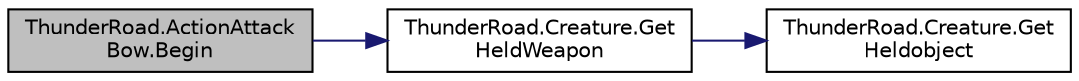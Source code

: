 digraph "ThunderRoad.ActionAttackBow.Begin"
{
 // LATEX_PDF_SIZE
  edge [fontname="Helvetica",fontsize="10",labelfontname="Helvetica",labelfontsize="10"];
  node [fontname="Helvetica",fontsize="10",shape=record];
  rankdir="LR";
  Node1 [label="ThunderRoad.ActionAttack\lBow.Begin",height=0.2,width=0.4,color="black", fillcolor="grey75", style="filled", fontcolor="black",tooltip="Begins this instance."];
  Node1 -> Node2 [color="midnightblue",fontsize="10",style="solid",fontname="Helvetica"];
  Node2 [label="ThunderRoad.Creature.Get\lHeldWeapon",height=0.2,width=0.4,color="black", fillcolor="white", style="filled",URL="$class_thunder_road_1_1_creature.html#a790853480d9afe6be4850fe1be95427a",tooltip="Gets the held weapon."];
  Node2 -> Node3 [color="midnightblue",fontsize="10",style="solid",fontname="Helvetica"];
  Node3 [label="ThunderRoad.Creature.Get\lHeldobject",height=0.2,width=0.4,color="black", fillcolor="white", style="filled",URL="$class_thunder_road_1_1_creature.html#a494221977ba15283dc2d54acd8e9bebf",tooltip="Gets the heldobject."];
}
